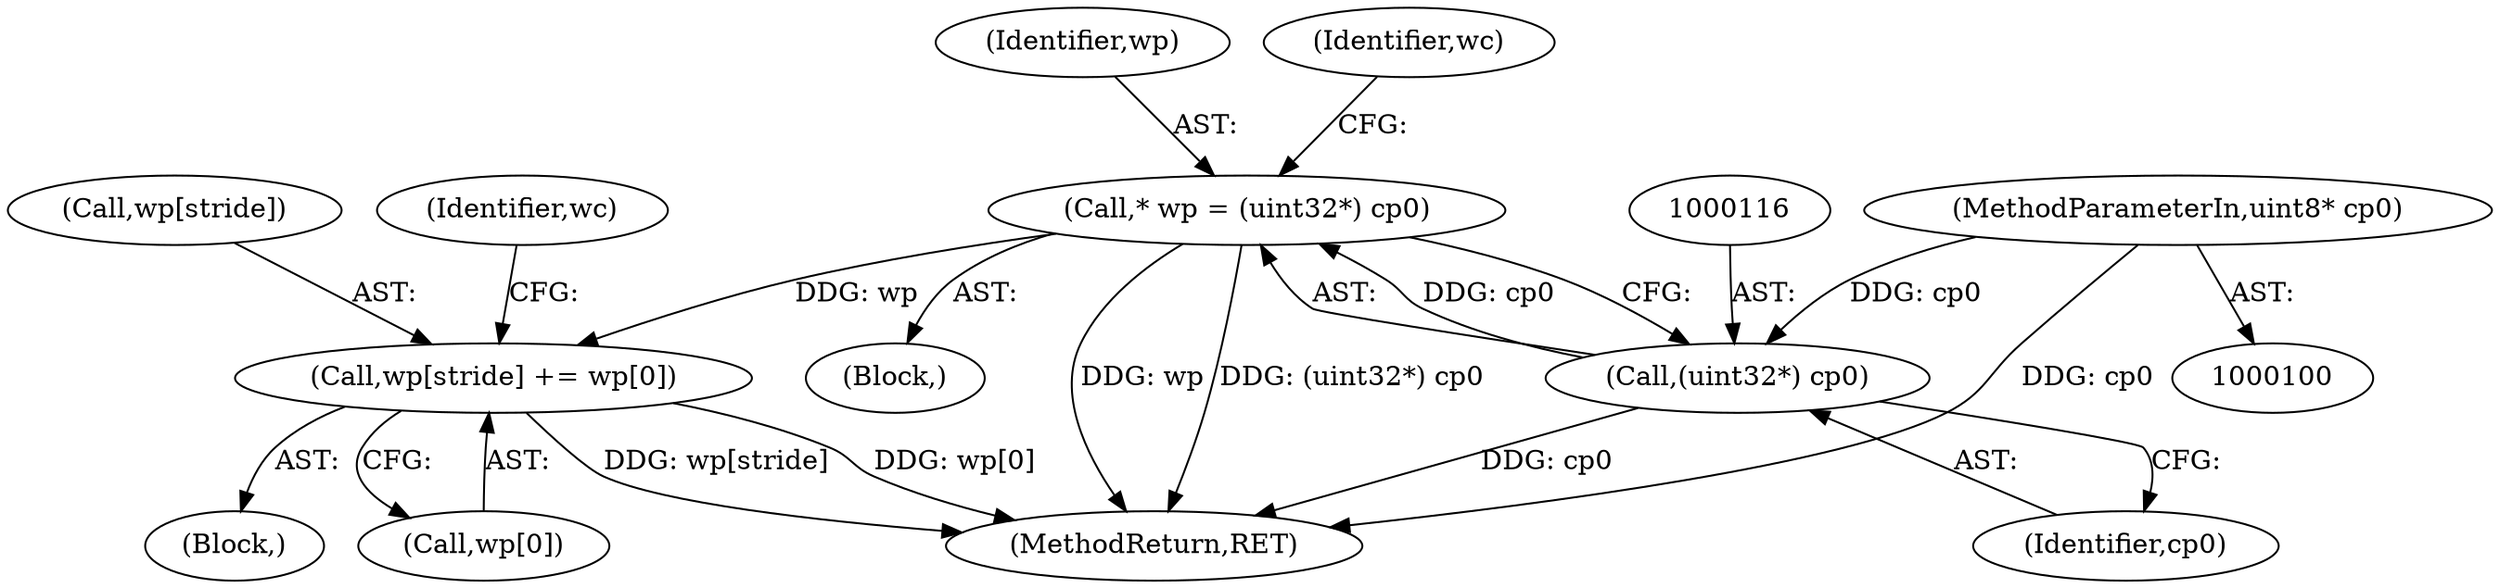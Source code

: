 digraph "0_libtiff_3ca657a8793dd011bf869695d72ad31c779c3cc1_6@array" {
"1000154" [label="(Call,wp[stride] += wp[0])"];
"1000113" [label="(Call,* wp = (uint32*) cp0)"];
"1000115" [label="(Call,(uint32*) cp0)"];
"1000102" [label="(MethodParameterIn,uint8* cp0)"];
"1000114" [label="(Identifier,wp)"];
"1000169" [label="(MethodReturn,RET)"];
"1000104" [label="(Block,)"];
"1000152" [label="(Block,)"];
"1000117" [label="(Identifier,cp0)"];
"1000120" [label="(Identifier,wc)"];
"1000158" [label="(Call,wp[0])"];
"1000102" [label="(MethodParameterIn,uint8* cp0)"];
"1000113" [label="(Call,* wp = (uint32*) cp0)"];
"1000115" [label="(Call,(uint32*) cp0)"];
"1000154" [label="(Call,wp[stride] += wp[0])"];
"1000162" [label="(Identifier,wc)"];
"1000155" [label="(Call,wp[stride])"];
"1000154" -> "1000152"  [label="AST: "];
"1000154" -> "1000158"  [label="CFG: "];
"1000155" -> "1000154"  [label="AST: "];
"1000158" -> "1000154"  [label="AST: "];
"1000162" -> "1000154"  [label="CFG: "];
"1000154" -> "1000169"  [label="DDG: wp[stride]"];
"1000154" -> "1000169"  [label="DDG: wp[0]"];
"1000113" -> "1000154"  [label="DDG: wp"];
"1000113" -> "1000104"  [label="AST: "];
"1000113" -> "1000115"  [label="CFG: "];
"1000114" -> "1000113"  [label="AST: "];
"1000115" -> "1000113"  [label="AST: "];
"1000120" -> "1000113"  [label="CFG: "];
"1000113" -> "1000169"  [label="DDG: wp"];
"1000113" -> "1000169"  [label="DDG: (uint32*) cp0"];
"1000115" -> "1000113"  [label="DDG: cp0"];
"1000115" -> "1000117"  [label="CFG: "];
"1000116" -> "1000115"  [label="AST: "];
"1000117" -> "1000115"  [label="AST: "];
"1000115" -> "1000169"  [label="DDG: cp0"];
"1000102" -> "1000115"  [label="DDG: cp0"];
"1000102" -> "1000100"  [label="AST: "];
"1000102" -> "1000169"  [label="DDG: cp0"];
}
